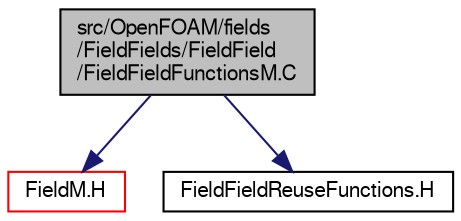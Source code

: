 digraph "src/OpenFOAM/fields/FieldFields/FieldField/FieldFieldFunctionsM.C"
{
  bgcolor="transparent";
  edge [fontname="FreeSans",fontsize="10",labelfontname="FreeSans",labelfontsize="10"];
  node [fontname="FreeSans",fontsize="10",shape=record];
  Node0 [label="src/OpenFOAM/fields\l/FieldFields/FieldField\l/FieldFieldFunctionsM.C",height=0.2,width=0.4,color="black", fillcolor="grey75", style="filled", fontcolor="black"];
  Node0 -> Node1 [color="midnightblue",fontsize="10",style="solid",fontname="FreeSans"];
  Node1 [label="FieldM.H",height=0.2,width=0.4,color="red",URL="$a09590.html",tooltip="High performance macro functions for Field<Type> algebra. These expand using either array element acc..."];
  Node0 -> Node40 [color="midnightblue",fontsize="10",style="solid",fontname="FreeSans"];
  Node40 [label="FieldFieldReuseFunctions.H",height=0.2,width=0.4,color="black",URL="$a09488.html"];
}
